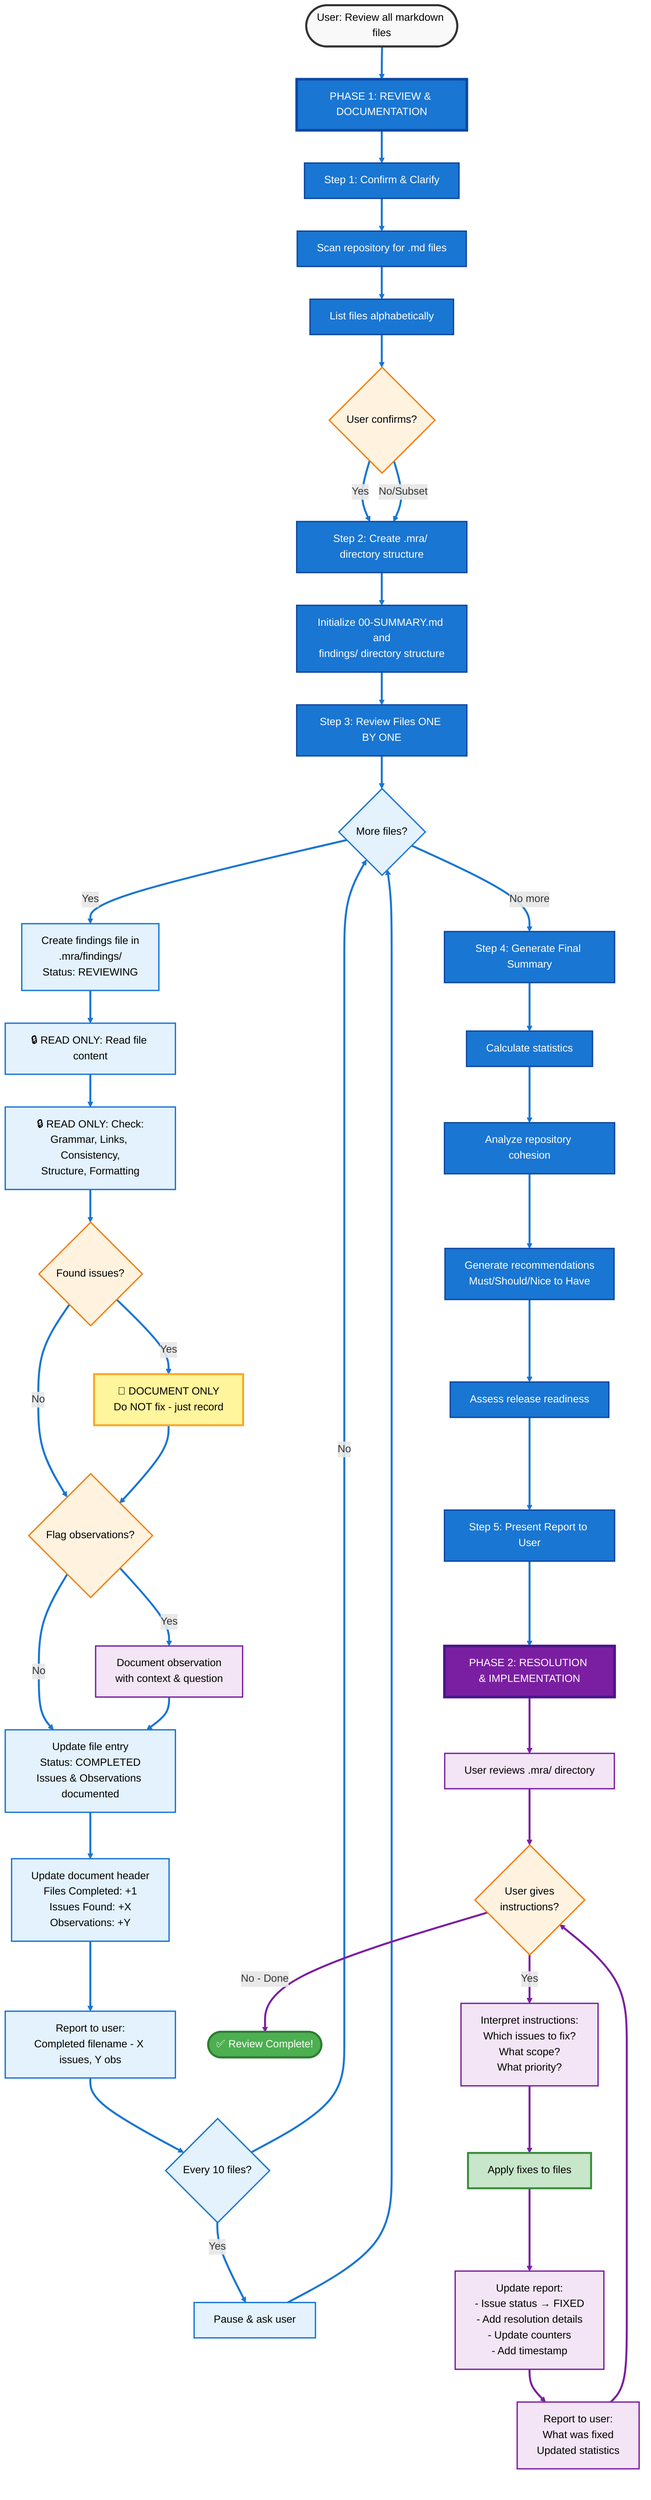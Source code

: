 flowchart TD
    Start([User: Review all markdown files]) --> P1[PHASE 1: REVIEW & DOCUMENTATION]

    P1 --> Step1[Step 1: Confirm & Clarify]
    Step1 --> Scan[Scan repository for .md files]
    Scan --> List[List files alphabetically]
    List --> Confirm{User confirms?}
    Confirm -->|Yes| Step2[Step 2: Create .mra/ directory structure]
    Confirm -->|No/Subset| Step2

    Step2 --> InitDoc[Initialize 00-SUMMARY.md and<br/>findings/ directory structure]
    InitDoc --> Step3[Step 3: Review Files ONE BY ONE]

    Step3 --> Loop{More files?}
    Loop -->|Yes| AddEntry[Create findings file in<br/>.mra/findings/<br/>Status: REVIEWING]
    AddEntry --> ReadFile[🔒 READ ONLY: Read file content]
    ReadFile --> Check[🔒 READ ONLY: Check:<br/>Grammar, Links, Consistency,<br/>Structure, Formatting]

    Check --> HasIssues{Found issues?}
    HasIssues -->|Yes| Document[📝 DOCUMENT ONLY<br/>Do NOT fix - just record]
    HasIssues -->|No| CheckObs
    Document --> CheckObs

    CheckObs{Flag observations?}
    CheckObs -->|Yes| DocObs[Document observation<br/>with context & question]
    CheckObs -->|No| UpdateEntry
    DocObs --> UpdateEntry

    UpdateEntry[Update file entry<br/>Status: COMPLETED<br/>Issues & Observations documented]
    UpdateEntry --> UpdateHeader[Update document header<br/>Files Completed: +1<br/>Issues Found: +X<br/>Observations: +Y]
    UpdateHeader --> Report[Report to user:<br/>Completed filename - X issues, Y obs]
    Report --> CheckPause{Every 10 files?}
    CheckPause -->|Yes| Pause[Pause & ask user]
    Pause --> Loop
    CheckPause -->|No| Loop

    Loop -->|No more| Step4[Step 4: Generate Final Summary]
    Step4 --> Stats[Calculate statistics]
    Stats --> Cohesion[Analyze repository cohesion]
    Cohesion --> Recommend[Generate recommendations<br/>Must/Should/Nice to Have]
    Recommend --> Release[Assess release readiness]
    Release --> Step5[Step 5: Present Report to User]

    Step5 --> P2[PHASE 2: RESOLUTION & IMPLEMENTATION]

    P2 --> UserReview[User reviews .mra/ directory]
    UserReview --> UserInstructs{User gives<br/>instructions?}

    UserInstructs -->|No - Done| Done([✅ Review Complete!])
    UserInstructs -->|Yes| Interpret[Interpret instructions:<br/>Which issues to fix?<br/>What scope?<br/>What priority?]

    Interpret --> ApplyFixes[Apply fixes to files]
    ApplyFixes --> UpdateReport[Update report:<br/>- Issue status → FIXED<br/>- Add resolution details<br/>- Update counters<br/>- Add timestamp]
    UpdateReport --> ReportBack[Report to user:<br/>What was fixed<br/>Updated statistics]
    ReportBack --> UserInstructs

    %% Styling
    style Start fill:#f9f9f9,stroke:#333,stroke-width:3px,color:#000
    style P1 fill:#1976d2,stroke:#0d47a1,stroke-width:4px,color:#fff
    style Step1 fill:#1976d2,stroke:#0d47a1,stroke-width:2px,color:#fff
    style Scan fill:#1976d2,stroke:#0d47a1,stroke-width:2px,color:#fff
    style List fill:#1976d2,stroke:#0d47a1,stroke-width:2px,color:#fff
    style Confirm fill:#fff3e0,stroke:#f57c00,stroke-width:2px,color:#000
    style Step2 fill:#1976d2,stroke:#0d47a1,stroke-width:2px,color:#fff
    style InitDoc fill:#1976d2,stroke:#0d47a1,stroke-width:2px,color:#fff
    style Step3 fill:#1976d2,stroke:#0d47a1,stroke-width:2px,color:#fff
    style Loop fill:#e3f2fd,stroke:#1976d2,stroke-width:2px,color:#000
    style AddEntry fill:#e3f2fd,stroke:#1976d2,stroke-width:2px,color:#000
    style ReadFile fill:#e3f2fd,stroke:#1976d2,stroke-width:2px,color:#000
    style Check fill:#e3f2fd,stroke:#1976d2,stroke-width:2px,color:#000
    style HasIssues fill:#fff3e0,stroke:#f57c00,stroke-width:2px,color:#000
    style Document fill:#fff59d,stroke:#f9a825,stroke-width:3px,color:#000
    style CheckObs fill:#fff3e0,stroke:#f57c00,stroke-width:2px,color:#000
    style DocObs fill:#f3e5f5,stroke:#7b1fa2,stroke-width:2px,color:#000
    style UpdateEntry fill:#e3f2fd,stroke:#1976d2,stroke-width:2px,color:#000
    style UpdateHeader fill:#e3f2fd,stroke:#1976d2,stroke-width:2px,color:#000
    style Report fill:#e3f2fd,stroke:#1976d2,stroke-width:2px,color:#000
    style CheckPause fill:#e3f2fd,stroke:#1976d2,stroke-width:2px,color:#000
    style Pause fill:#e3f2fd,stroke:#1976d2,stroke-width:2px,color:#000
    style Step4 fill:#1976d2,stroke:#0d47a1,stroke-width:2px,color:#fff
    style Stats fill:#1976d2,stroke:#0d47a1,stroke-width:2px,color:#fff
    style Cohesion fill:#1976d2,stroke:#0d47a1,stroke-width:2px,color:#fff
    style Recommend fill:#1976d2,stroke:#0d47a1,stroke-width:2px,color:#fff
    style Release fill:#1976d2,stroke:#0d47a1,stroke-width:2px,color:#fff
    style Step5 fill:#1976d2,stroke:#0d47a1,stroke-width:2px,color:#fff
    style P2 fill:#7b1fa2,stroke:#4a148c,stroke-width:4px,color:#fff
    style UserReview fill:#f3e5f5,stroke:#7b1fa2,stroke-width:2px,color:#000
    style UserInstructs fill:#fff3e0,stroke:#f57c00,stroke-width:2px,color:#000
    style Interpret fill:#f3e5f5,stroke:#7b1fa2,stroke-width:2px,color:#000
    style ApplyFixes fill:#c8e6c9,stroke:#388e3c,stroke-width:3px,color:#000
    style UpdateReport fill:#f3e5f5,stroke:#7b1fa2,stroke-width:2px,color:#000
    style ReportBack fill:#f3e5f5,stroke:#7b1fa2,stroke-width:2px,color:#000
    style Done fill:#4caf50,stroke:#2e7d32,stroke-width:3px,color:#fff

    %% ARROW COLORS
    %% Blue for Phase 1: Review & Documentation (Read-Only)
    linkStyle 0,1,2,3,4,5,6,7,8,9,10,11,12,13,14,15,16,17,18,19,20,21,22,23,24,25,26,27,28,29,30,31,32 stroke:#1976d2,stroke-width:3px

    %% Purple for Phase 2: Resolution & Implementation (Controlled Mutations)
    linkStyle 33,34,35,36,37,38,39,40 stroke:#7b1fa2,stroke-width:3px
